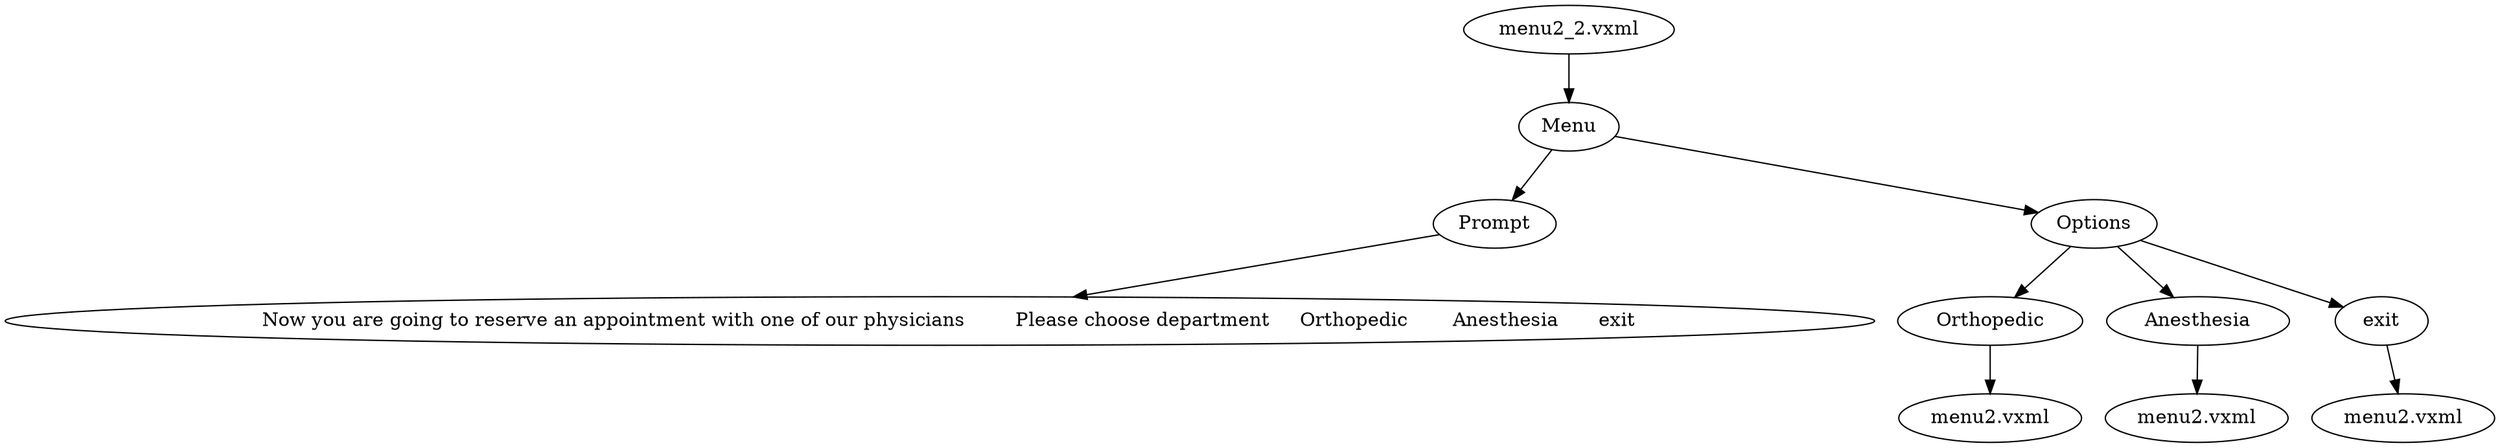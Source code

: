 digraph tree {
"[]" [label="menu2_2.vxml"];
"[]" -> "[1]";
"[1]" [label="Menu"];
"[1]" -> "[1,1]";
"[1,1]" [label="Prompt"];
"[1,1]" -> "[1,1,1]";
"[1,1,1]" [label="     Now you are going to reserve an appointment with one of our physicians	 Please choose department     Orthopedic	 Anesthesia	 exit	 "];
"[1]" -> "[2,1]";
"[2,1]" [label="Options"];
"[2,1]" -> "[1,2,1]";
"[1,2,1]" [label=" Orthopedic "];
"[1,2,1]" -> "[1,1,2,1]";
"[1,1,2,1]" [label="menu2.vxml"];
"[2,1]" -> "[2,2,1]";
"[2,2,1]" [label=" Anesthesia "];
"[2,2,1]" -> "[1,2,2,1]";
"[1,2,2,1]" [label="menu2.vxml"];
"[2,1]" -> "[3,2,1]";
"[3,2,1]" [label=" exit "];
"[3,2,1]" -> "[1,3,2,1]";
"[1,3,2,1]" [label="menu2.vxml"];
}
